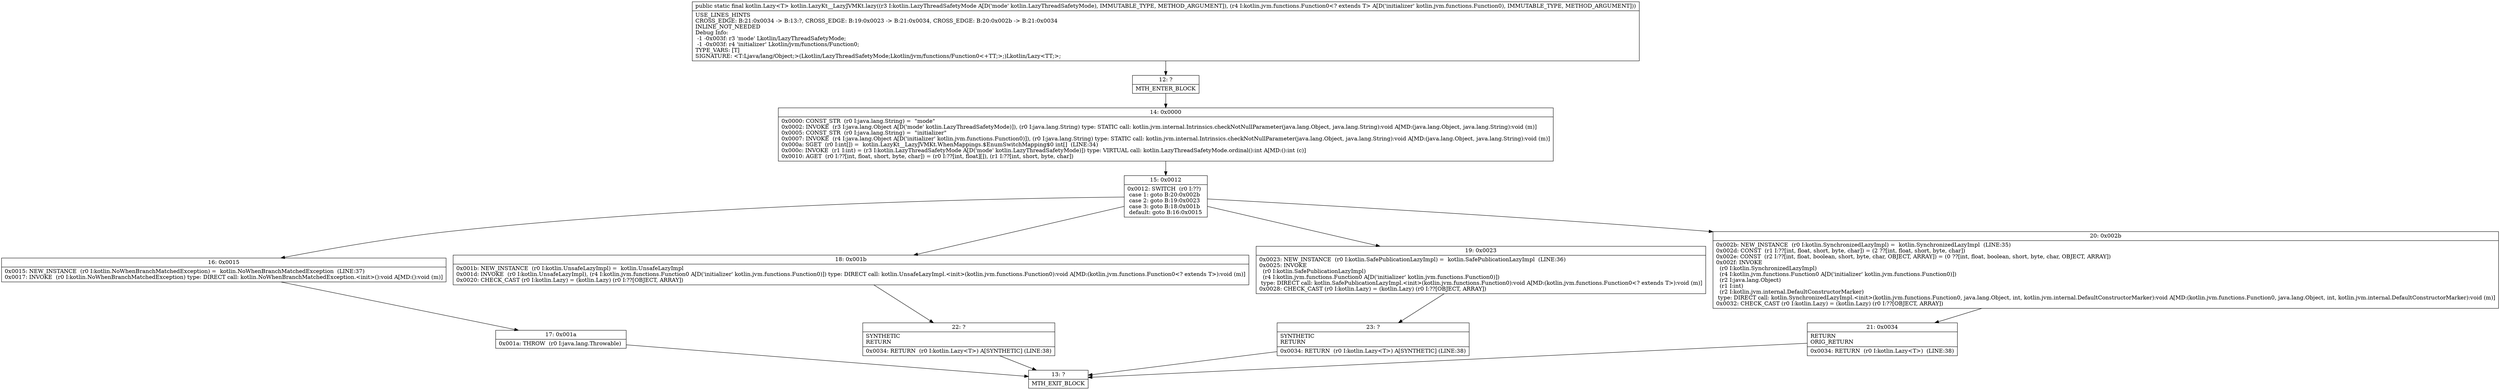 digraph "CFG forkotlin.LazyKt__LazyJVMKt.lazy(Lkotlin\/LazyThreadSafetyMode;Lkotlin\/jvm\/functions\/Function0;)Lkotlin\/Lazy;" {
Node_12 [shape=record,label="{12\:\ ?|MTH_ENTER_BLOCK\l}"];
Node_14 [shape=record,label="{14\:\ 0x0000|0x0000: CONST_STR  (r0 I:java.lang.String) =  \"mode\" \l0x0002: INVOKE  (r3 I:java.lang.Object A[D('mode' kotlin.LazyThreadSafetyMode)]), (r0 I:java.lang.String) type: STATIC call: kotlin.jvm.internal.Intrinsics.checkNotNullParameter(java.lang.Object, java.lang.String):void A[MD:(java.lang.Object, java.lang.String):void (m)]\l0x0005: CONST_STR  (r0 I:java.lang.String) =  \"initializer\" \l0x0007: INVOKE  (r4 I:java.lang.Object A[D('initializer' kotlin.jvm.functions.Function0)]), (r0 I:java.lang.String) type: STATIC call: kotlin.jvm.internal.Intrinsics.checkNotNullParameter(java.lang.Object, java.lang.String):void A[MD:(java.lang.Object, java.lang.String):void (m)]\l0x000a: SGET  (r0 I:int[]) =  kotlin.LazyKt__LazyJVMKt.WhenMappings.$EnumSwitchMapping$0 int[]  (LINE:34)\l0x000c: INVOKE  (r1 I:int) = (r3 I:kotlin.LazyThreadSafetyMode A[D('mode' kotlin.LazyThreadSafetyMode)]) type: VIRTUAL call: kotlin.LazyThreadSafetyMode.ordinal():int A[MD:():int (c)]\l0x0010: AGET  (r0 I:??[int, float, short, byte, char]) = (r0 I:??[int, float][]), (r1 I:??[int, short, byte, char]) \l}"];
Node_15 [shape=record,label="{15\:\ 0x0012|0x0012: SWITCH  (r0 I:??)\l case 1: goto B:20:0x002b\l case 2: goto B:19:0x0023\l case 3: goto B:18:0x001b\l default: goto B:16:0x0015 \l}"];
Node_16 [shape=record,label="{16\:\ 0x0015|0x0015: NEW_INSTANCE  (r0 I:kotlin.NoWhenBranchMatchedException) =  kotlin.NoWhenBranchMatchedException  (LINE:37)\l0x0017: INVOKE  (r0 I:kotlin.NoWhenBranchMatchedException) type: DIRECT call: kotlin.NoWhenBranchMatchedException.\<init\>():void A[MD:():void (m)]\l}"];
Node_17 [shape=record,label="{17\:\ 0x001a|0x001a: THROW  (r0 I:java.lang.Throwable) \l}"];
Node_13 [shape=record,label="{13\:\ ?|MTH_EXIT_BLOCK\l}"];
Node_18 [shape=record,label="{18\:\ 0x001b|0x001b: NEW_INSTANCE  (r0 I:kotlin.UnsafeLazyImpl) =  kotlin.UnsafeLazyImpl \l0x001d: INVOKE  (r0 I:kotlin.UnsafeLazyImpl), (r4 I:kotlin.jvm.functions.Function0 A[D('initializer' kotlin.jvm.functions.Function0)]) type: DIRECT call: kotlin.UnsafeLazyImpl.\<init\>(kotlin.jvm.functions.Function0):void A[MD:(kotlin.jvm.functions.Function0\<? extends T\>):void (m)]\l0x0020: CHECK_CAST (r0 I:kotlin.Lazy) = (kotlin.Lazy) (r0 I:??[OBJECT, ARRAY]) \l}"];
Node_22 [shape=record,label="{22\:\ ?|SYNTHETIC\lRETURN\l|0x0034: RETURN  (r0 I:kotlin.Lazy\<T\>) A[SYNTHETIC] (LINE:38)\l}"];
Node_19 [shape=record,label="{19\:\ 0x0023|0x0023: NEW_INSTANCE  (r0 I:kotlin.SafePublicationLazyImpl) =  kotlin.SafePublicationLazyImpl  (LINE:36)\l0x0025: INVOKE  \l  (r0 I:kotlin.SafePublicationLazyImpl)\l  (r4 I:kotlin.jvm.functions.Function0 A[D('initializer' kotlin.jvm.functions.Function0)])\l type: DIRECT call: kotlin.SafePublicationLazyImpl.\<init\>(kotlin.jvm.functions.Function0):void A[MD:(kotlin.jvm.functions.Function0\<? extends T\>):void (m)]\l0x0028: CHECK_CAST (r0 I:kotlin.Lazy) = (kotlin.Lazy) (r0 I:??[OBJECT, ARRAY]) \l}"];
Node_23 [shape=record,label="{23\:\ ?|SYNTHETIC\lRETURN\l|0x0034: RETURN  (r0 I:kotlin.Lazy\<T\>) A[SYNTHETIC] (LINE:38)\l}"];
Node_20 [shape=record,label="{20\:\ 0x002b|0x002b: NEW_INSTANCE  (r0 I:kotlin.SynchronizedLazyImpl) =  kotlin.SynchronizedLazyImpl  (LINE:35)\l0x002d: CONST  (r1 I:??[int, float, short, byte, char]) = (2 ??[int, float, short, byte, char]) \l0x002e: CONST  (r2 I:??[int, float, boolean, short, byte, char, OBJECT, ARRAY]) = (0 ??[int, float, boolean, short, byte, char, OBJECT, ARRAY]) \l0x002f: INVOKE  \l  (r0 I:kotlin.SynchronizedLazyImpl)\l  (r4 I:kotlin.jvm.functions.Function0 A[D('initializer' kotlin.jvm.functions.Function0)])\l  (r2 I:java.lang.Object)\l  (r1 I:int)\l  (r2 I:kotlin.jvm.internal.DefaultConstructorMarker)\l type: DIRECT call: kotlin.SynchronizedLazyImpl.\<init\>(kotlin.jvm.functions.Function0, java.lang.Object, int, kotlin.jvm.internal.DefaultConstructorMarker):void A[MD:(kotlin.jvm.functions.Function0, java.lang.Object, int, kotlin.jvm.internal.DefaultConstructorMarker):void (m)]\l0x0032: CHECK_CAST (r0 I:kotlin.Lazy) = (kotlin.Lazy) (r0 I:??[OBJECT, ARRAY]) \l}"];
Node_21 [shape=record,label="{21\:\ 0x0034|RETURN\lORIG_RETURN\l|0x0034: RETURN  (r0 I:kotlin.Lazy\<T\>)  (LINE:38)\l}"];
MethodNode[shape=record,label="{public static final kotlin.Lazy\<T\> kotlin.LazyKt__LazyJVMKt.lazy((r3 I:kotlin.LazyThreadSafetyMode A[D('mode' kotlin.LazyThreadSafetyMode), IMMUTABLE_TYPE, METHOD_ARGUMENT]), (r4 I:kotlin.jvm.functions.Function0\<? extends T\> A[D('initializer' kotlin.jvm.functions.Function0), IMMUTABLE_TYPE, METHOD_ARGUMENT]))  | USE_LINES_HINTS\lCROSS_EDGE: B:21:0x0034 \-\> B:13:?, CROSS_EDGE: B:19:0x0023 \-\> B:21:0x0034, CROSS_EDGE: B:20:0x002b \-\> B:21:0x0034\lINLINE_NOT_NEEDED\lDebug Info:\l  \-1 \-0x003f: r3 'mode' Lkotlin\/LazyThreadSafetyMode;\l  \-1 \-0x003f: r4 'initializer' Lkotlin\/jvm\/functions\/Function0;\lTYPE_VARS: [T]\lSIGNATURE: \<T:Ljava\/lang\/Object;\>(Lkotlin\/LazyThreadSafetyMode;Lkotlin\/jvm\/functions\/Function0\<+TT;\>;)Lkotlin\/Lazy\<TT;\>;\l}"];
MethodNode -> Node_12;Node_12 -> Node_14;
Node_14 -> Node_15;
Node_15 -> Node_16;
Node_15 -> Node_18;
Node_15 -> Node_19;
Node_15 -> Node_20;
Node_16 -> Node_17;
Node_17 -> Node_13;
Node_18 -> Node_22;
Node_22 -> Node_13;
Node_19 -> Node_23;
Node_23 -> Node_13;
Node_20 -> Node_21;
Node_21 -> Node_13;
}


